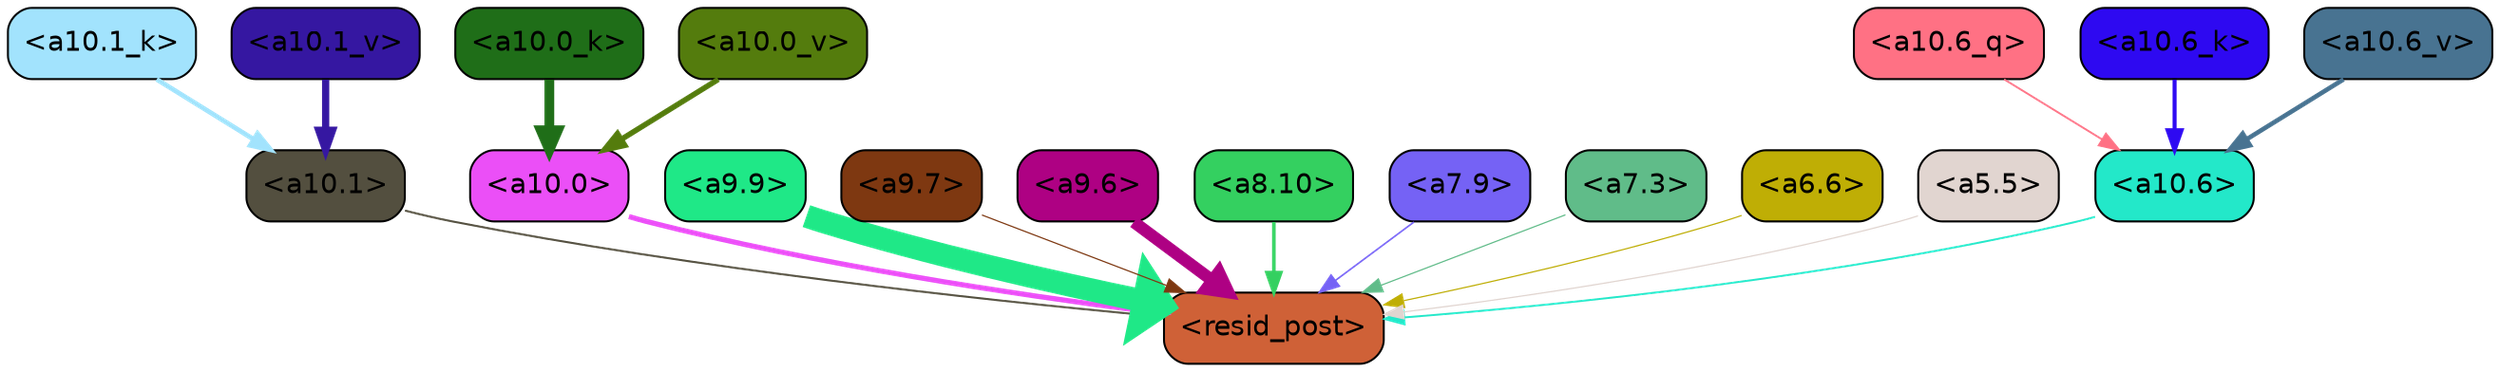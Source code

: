 strict digraph "" {
	graph [bgcolor=transparent,
		layout=dot,
		overlap=false,
		splines=true
	];
	"<a10.6>"	[color=black,
		fillcolor="#23e8c9",
		fontname=Helvetica,
		shape=box,
		style="filled, rounded"];
	"<resid_post>"	[color=black,
		fillcolor="#cf6137",
		fontname=Helvetica,
		shape=box,
		style="filled, rounded"];
	"<a10.6>" -> "<resid_post>"	[color="#23e8c9",
		penwidth=0.9498605728149414];
	"<a10.1>"	[color=black,
		fillcolor="#534f3f",
		fontname=Helvetica,
		shape=box,
		style="filled, rounded"];
	"<a10.1>" -> "<resid_post>"	[color="#534f3f",
		penwidth=1.0084514617919922];
	"<a10.0>"	[color=black,
		fillcolor="#eb4ff7",
		fontname=Helvetica,
		shape=box,
		style="filled, rounded"];
	"<a10.0>" -> "<resid_post>"	[color="#eb4ff7",
		penwidth=2.5814952850341797];
	"<a9.9>"	[color=black,
		fillcolor="#1fe887",
		fontname=Helvetica,
		shape=box,
		style="filled, rounded"];
	"<a9.9>" -> "<resid_post>"	[color="#1fe887",
		penwidth=11.610888481140137];
	"<a9.7>"	[color=black,
		fillcolor="#7e3811",
		fontname=Helvetica,
		shape=box,
		style="filled, rounded"];
	"<a9.7>" -> "<resid_post>"	[color="#7e3811",
		penwidth=0.6];
	"<a9.6>"	[color=black,
		fillcolor="#ae0183",
		fontname=Helvetica,
		shape=box,
		style="filled, rounded"];
	"<a9.6>" -> "<resid_post>"	[color="#ae0183",
		penwidth=6.121421813964844];
	"<a8.10>"	[color=black,
		fillcolor="#34d060",
		fontname=Helvetica,
		shape=box,
		style="filled, rounded"];
	"<a8.10>" -> "<resid_post>"	[color="#34d060",
		penwidth=1.7841739654541016];
	"<a7.9>"	[color=black,
		fillcolor="#7562f5",
		fontname=Helvetica,
		shape=box,
		style="filled, rounded"];
	"<a7.9>" -> "<resid_post>"	[color="#7562f5",
		penwidth=0.8109169006347656];
	"<a7.3>"	[color=black,
		fillcolor="#60bc89",
		fontname=Helvetica,
		shape=box,
		style="filled, rounded"];
	"<a7.3>" -> "<resid_post>"	[color="#60bc89",
		penwidth=0.6];
	"<a6.6>"	[color=black,
		fillcolor="#bfae05",
		fontname=Helvetica,
		shape=box,
		style="filled, rounded"];
	"<a6.6>" -> "<resid_post>"	[color="#bfae05",
		penwidth=0.6];
	"<a5.5>"	[color=black,
		fillcolor="#e1d5d0",
		fontname=Helvetica,
		shape=box,
		style="filled, rounded"];
	"<a5.5>" -> "<resid_post>"	[color="#e1d5d0",
		penwidth=0.6];
	"<a10.6_q>"	[color=black,
		fillcolor="#ff7184",
		fontname=Helvetica,
		shape=box,
		style="filled, rounded"];
	"<a10.6_q>" -> "<a10.6>"	[color="#ff7184",
		penwidth=0.9244728088378906];
	"<a10.6_k>"	[color=black,
		fillcolor="#2e09f1",
		fontname=Helvetica,
		shape=box,
		style="filled, rounded"];
	"<a10.6_k>" -> "<a10.6>"	[color="#2e09f1",
		penwidth=2.0319366455078125];
	"<a10.1_k>"	[color=black,
		fillcolor="#a2e3fd",
		fontname=Helvetica,
		shape=box,
		style="filled, rounded"];
	"<a10.1_k>" -> "<a10.1>"	[color="#a2e3fd",
		penwidth=2.4037628173828125];
	"<a10.0_k>"	[color=black,
		fillcolor="#1f6e18",
		fontname=Helvetica,
		shape=box,
		style="filled, rounded"];
	"<a10.0_k>" -> "<a10.0>"	[color="#1f6e18",
		penwidth=4.9319305419921875];
	"<a10.6_v>"	[color=black,
		fillcolor="#487391",
		fontname=Helvetica,
		shape=box,
		style="filled, rounded"];
	"<a10.6_v>" -> "<a10.6>"	[color="#487391",
		penwidth=2.290935516357422];
	"<a10.1_v>"	[color=black,
		fillcolor="#3517a1",
		fontname=Helvetica,
		shape=box,
		style="filled, rounded"];
	"<a10.1_v>" -> "<a10.1>"	[color="#3517a1",
		penwidth=3.6398468017578125];
	"<a10.0_v>"	[color=black,
		fillcolor="#547c0d",
		fontname=Helvetica,
		shape=box,
		style="filled, rounded"];
	"<a10.0_v>" -> "<a10.0>"	[color="#547c0d",
		penwidth=2.7666168212890625];
}
